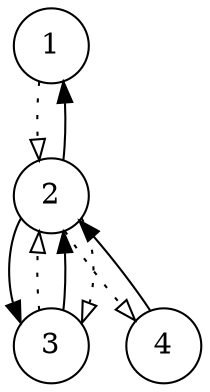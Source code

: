 // neato -n -Tpdf message-passing.dot > message-passing.pdf
digraph G {
  node[shape=circle width=0.5];
  //edge[style=bold]
  subgraph dummy {
    style=invis
    bb="0,0,300,300"
    1[pos="50,205"];
    2[pos="200,150"];
    3[pos="250,50"];
    4[pos="250,205"];

    2 -> 1;
    1 -> 2[style=dotted arrowhead=empty];

    2 -> 3;
    3 -> 2[style=dotted arrowhead=empty];

    3 -> 2;
    2 -> 3[style=dotted arrowhead=empty];

    4 -> 2;
    2 -> 4[style=dotted arrowhead=empty];
  }
}
